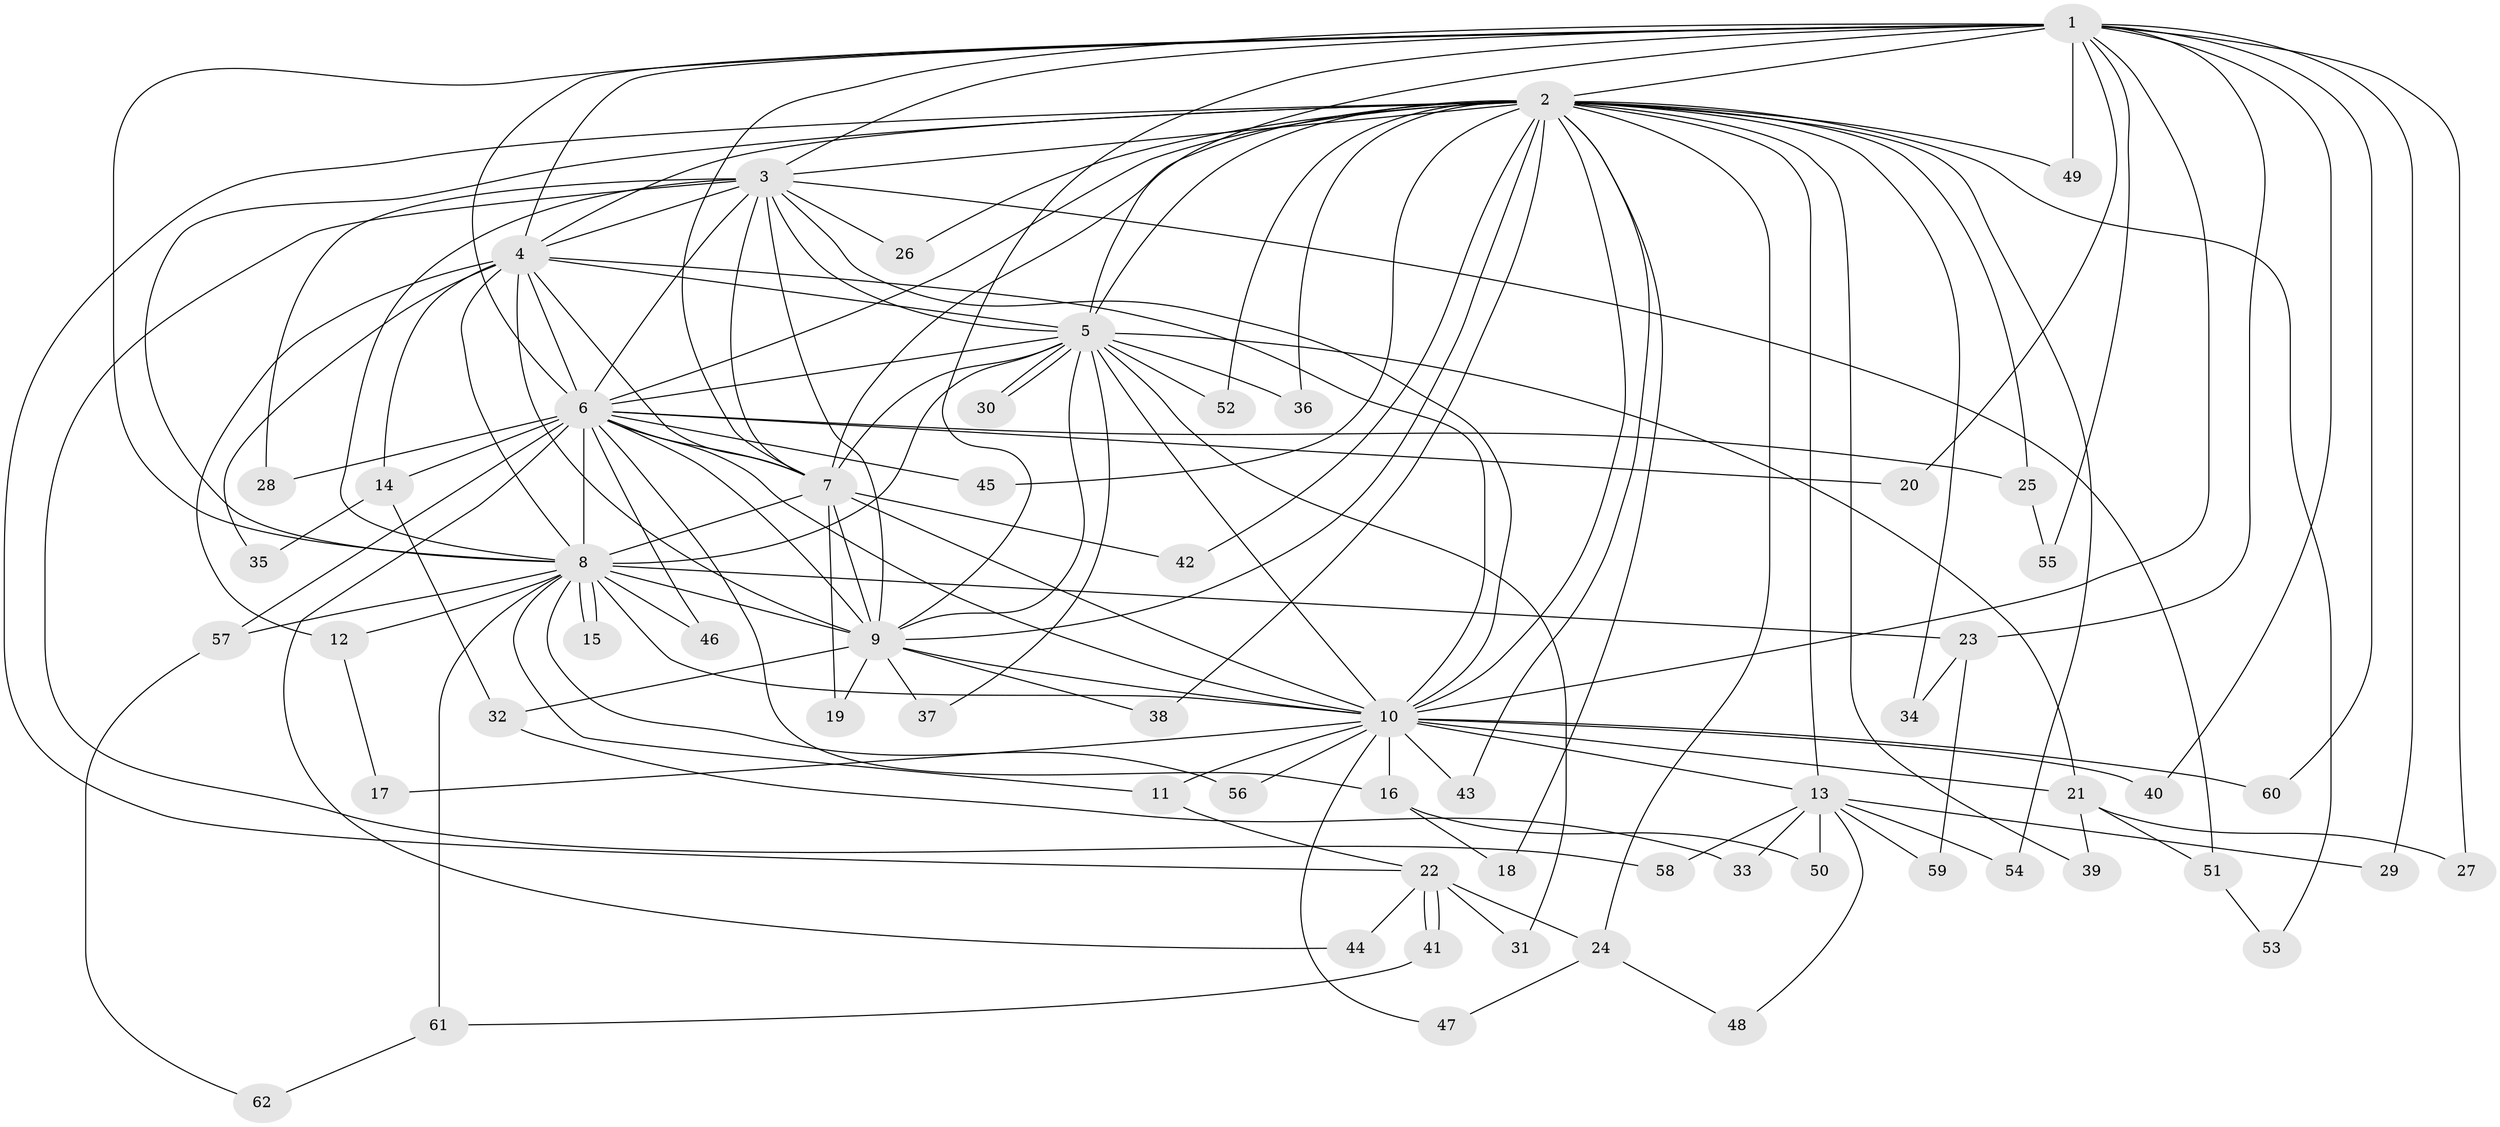 // Generated by graph-tools (version 1.1) at 2025/11/02/27/25 16:11:01]
// undirected, 62 vertices, 149 edges
graph export_dot {
graph [start="1"]
  node [color=gray90,style=filled];
  1;
  2;
  3;
  4;
  5;
  6;
  7;
  8;
  9;
  10;
  11;
  12;
  13;
  14;
  15;
  16;
  17;
  18;
  19;
  20;
  21;
  22;
  23;
  24;
  25;
  26;
  27;
  28;
  29;
  30;
  31;
  32;
  33;
  34;
  35;
  36;
  37;
  38;
  39;
  40;
  41;
  42;
  43;
  44;
  45;
  46;
  47;
  48;
  49;
  50;
  51;
  52;
  53;
  54;
  55;
  56;
  57;
  58;
  59;
  60;
  61;
  62;
  1 -- 2;
  1 -- 3;
  1 -- 4;
  1 -- 5;
  1 -- 6;
  1 -- 7;
  1 -- 8;
  1 -- 9;
  1 -- 10;
  1 -- 20;
  1 -- 23;
  1 -- 27;
  1 -- 29;
  1 -- 40;
  1 -- 49;
  1 -- 55;
  1 -- 60;
  2 -- 3;
  2 -- 4;
  2 -- 5;
  2 -- 6;
  2 -- 7;
  2 -- 8;
  2 -- 9;
  2 -- 10;
  2 -- 13;
  2 -- 18;
  2 -- 22;
  2 -- 24;
  2 -- 25;
  2 -- 26;
  2 -- 34;
  2 -- 36;
  2 -- 38;
  2 -- 39;
  2 -- 42;
  2 -- 43;
  2 -- 45;
  2 -- 49;
  2 -- 52;
  2 -- 53;
  2 -- 54;
  3 -- 4;
  3 -- 5;
  3 -- 6;
  3 -- 7;
  3 -- 8;
  3 -- 9;
  3 -- 10;
  3 -- 26;
  3 -- 28;
  3 -- 51;
  3 -- 58;
  4 -- 5;
  4 -- 6;
  4 -- 7;
  4 -- 8;
  4 -- 9;
  4 -- 10;
  4 -- 12;
  4 -- 14;
  4 -- 35;
  5 -- 6;
  5 -- 7;
  5 -- 8;
  5 -- 9;
  5 -- 10;
  5 -- 21;
  5 -- 30;
  5 -- 30;
  5 -- 31;
  5 -- 36;
  5 -- 37;
  5 -- 52;
  6 -- 7;
  6 -- 8;
  6 -- 9;
  6 -- 10;
  6 -- 14;
  6 -- 16;
  6 -- 20;
  6 -- 25;
  6 -- 28;
  6 -- 44;
  6 -- 45;
  6 -- 46;
  6 -- 57;
  7 -- 8;
  7 -- 9;
  7 -- 10;
  7 -- 19;
  7 -- 42;
  8 -- 9;
  8 -- 10;
  8 -- 11;
  8 -- 12;
  8 -- 15;
  8 -- 15;
  8 -- 23;
  8 -- 46;
  8 -- 56;
  8 -- 57;
  8 -- 61;
  9 -- 10;
  9 -- 19;
  9 -- 32;
  9 -- 37;
  9 -- 38;
  10 -- 11;
  10 -- 13;
  10 -- 16;
  10 -- 17;
  10 -- 21;
  10 -- 40;
  10 -- 43;
  10 -- 47;
  10 -- 56;
  10 -- 60;
  11 -- 22;
  12 -- 17;
  13 -- 29;
  13 -- 33;
  13 -- 48;
  13 -- 50;
  13 -- 54;
  13 -- 58;
  13 -- 59;
  14 -- 32;
  14 -- 35;
  16 -- 18;
  16 -- 50;
  21 -- 27;
  21 -- 39;
  21 -- 51;
  22 -- 24;
  22 -- 31;
  22 -- 41;
  22 -- 41;
  22 -- 44;
  23 -- 34;
  23 -- 59;
  24 -- 47;
  24 -- 48;
  25 -- 55;
  32 -- 33;
  41 -- 61;
  51 -- 53;
  57 -- 62;
  61 -- 62;
}
